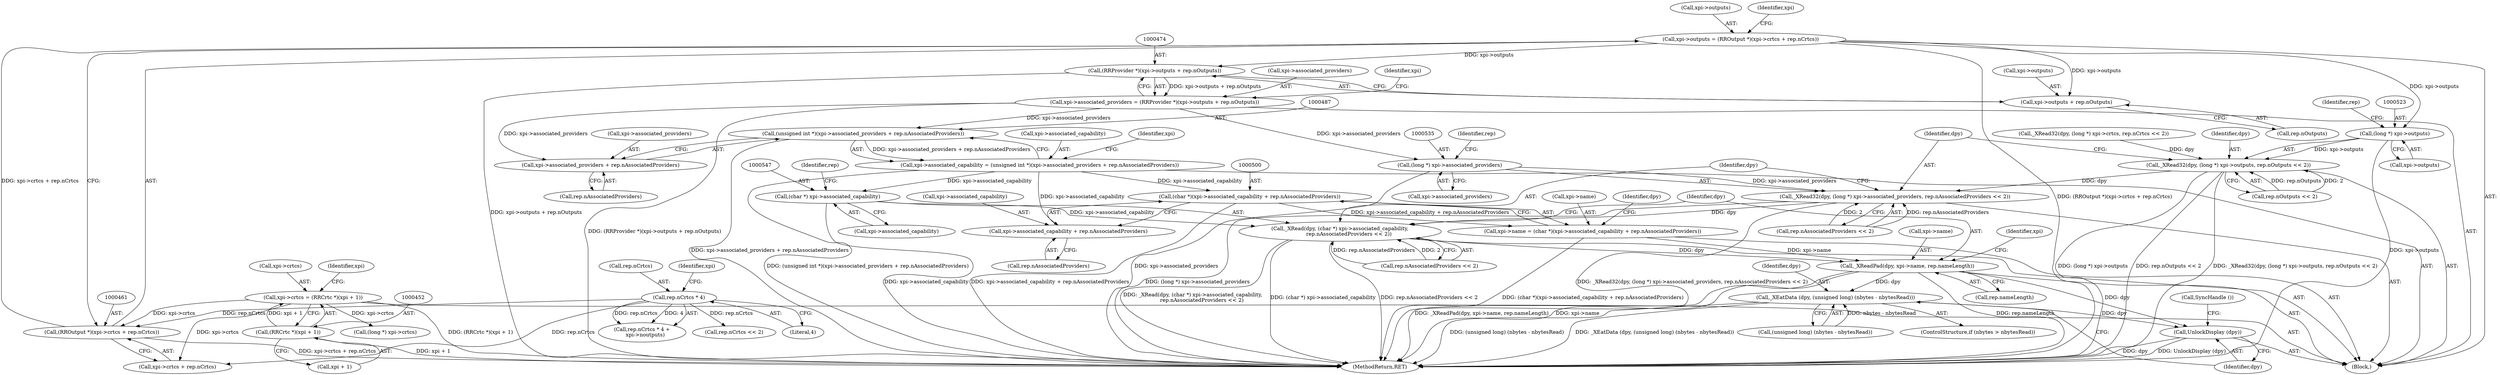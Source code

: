 digraph "0_libXrandr_a0df3e1c7728205e5c7650b2e6dce684139254a6_1@integer" {
"1000456" [label="(Call,xpi->outputs = (RROutput *)(xpi->crtcs + rep.nCrtcs))"];
"1000460" [label="(Call,(RROutput *)(xpi->crtcs + rep.nCrtcs))"];
"1000447" [label="(Call,xpi->crtcs = (RRCrtc *)(xpi + 1))"];
"1000451" [label="(Call,(RRCrtc *)(xpi + 1))"];
"1000429" [label="(Call,rep.nCrtcs * 4)"];
"1000473" [label="(Call,(RRProvider *)(xpi->outputs + rep.nOutputs))"];
"1000469" [label="(Call,xpi->associated_providers = (RRProvider *)(xpi->outputs + rep.nOutputs))"];
"1000486" [label="(Call,(unsigned int *)(xpi->associated_providers + rep.nAssociatedProviders))"];
"1000482" [label="(Call,xpi->associated_capability = (unsigned int *)(xpi->associated_providers + rep.nAssociatedProviders))"];
"1000499" [label="(Call,(char *)(xpi->associated_capability + rep.nAssociatedProviders))"];
"1000495" [label="(Call,xpi->name = (char *)(xpi->associated_capability + rep.nAssociatedProviders))"];
"1000556" [label="(Call,_XReadPad(dpy, xpi->name, rep.nameLength))"];
"1000577" [label="(Call,_XEatData (dpy, (unsigned long) (nbytes - nbytesRead)))"];
"1000584" [label="(Call,UnlockDisplay (dpy))"];
"1000501" [label="(Call,xpi->associated_capability + rep.nAssociatedProviders)"];
"1000546" [label="(Call,(char *) xpi->associated_capability)"];
"1000544" [label="(Call,_XRead(dpy, (char *) xpi->associated_capability,\n           rep.nAssociatedProviders << 2))"];
"1000488" [label="(Call,xpi->associated_providers + rep.nAssociatedProviders)"];
"1000534" [label="(Call,(long *) xpi->associated_providers)"];
"1000532" [label="(Call,_XRead32(dpy, (long *) xpi->associated_providers, rep.nAssociatedProviders << 2))"];
"1000475" [label="(Call,xpi->outputs + rep.nOutputs)"];
"1000522" [label="(Call,(long *) xpi->outputs)"];
"1000520" [label="(Call,_XRead32(dpy, (long *) xpi->outputs, rep.nOutputs << 2))"];
"1000497" [label="(Identifier,xpi)"];
"1000486" [label="(Call,(unsigned int *)(xpi->associated_providers + rep.nAssociatedProviders))"];
"1000430" [label="(Call,rep.nCrtcs)"];
"1000470" [label="(Call,xpi->associated_providers)"];
"1000520" [label="(Call,_XRead32(dpy, (long *) xpi->outputs, rep.nOutputs << 2))"];
"1000501" [label="(Call,xpi->associated_capability + rep.nAssociatedProviders)"];
"1000457" [label="(Call,xpi->outputs)"];
"1000492" [label="(Call,rep.nAssociatedProviders)"];
"1000539" [label="(Call,rep.nAssociatedProviders << 2)"];
"1000546" [label="(Call,(char *) xpi->associated_capability)"];
"1000532" [label="(Call,_XRead32(dpy, (long *) xpi->associated_providers, rep.nAssociatedProviders << 2))"];
"1000524" [label="(Call,xpi->outputs)"];
"1000475" [label="(Call,xpi->outputs + rep.nOutputs)"];
"1000433" [label="(Literal,4)"];
"1000484" [label="(Identifier,xpi)"];
"1000482" [label="(Call,xpi->associated_capability = (unsigned int *)(xpi->associated_providers + rep.nAssociatedProviders))"];
"1000476" [label="(Call,xpi->outputs)"];
"1000448" [label="(Call,xpi->crtcs)"];
"1000496" [label="(Call,xpi->name)"];
"1000499" [label="(Call,(char *)(xpi->associated_capability + rep.nAssociatedProviders))"];
"1000447" [label="(Call,xpi->crtcs = (RRCrtc *)(xpi + 1))"];
"1000435" [label="(Identifier,xpi)"];
"1000558" [label="(Call,xpi->name)"];
"1000584" [label="(Call,UnlockDisplay (dpy))"];
"1000577" [label="(Call,_XEatData (dpy, (unsigned long) (nbytes - nbytesRead)))"];
"1000541" [label="(Identifier,rep)"];
"1000473" [label="(Call,(RRProvider *)(xpi->outputs + rep.nOutputs))"];
"1000536" [label="(Call,xpi->associated_providers)"];
"1000458" [label="(Identifier,xpi)"];
"1000553" [label="(Identifier,rep)"];
"1000456" [label="(Call,xpi->outputs = (RROutput *)(xpi->crtcs + rep.nCrtcs))"];
"1000556" [label="(Call,_XReadPad(dpy, xpi->name, rep.nameLength))"];
"1000545" [label="(Identifier,dpy)"];
"1000489" [label="(Call,xpi->associated_providers)"];
"1000502" [label="(Call,xpi->associated_capability)"];
"1000527" [label="(Call,rep.nOutputs << 2)"];
"1000585" [label="(Identifier,dpy)"];
"1000471" [label="(Identifier,xpi)"];
"1000567" [label="(Identifier,xpi)"];
"1000510" [label="(Call,(long *) xpi->crtcs)"];
"1000483" [label="(Call,xpi->associated_capability)"];
"1000429" [label="(Call,rep.nCrtcs * 4)"];
"1000469" [label="(Call,xpi->associated_providers = (RRProvider *)(xpi->outputs + rep.nOutputs))"];
"1000533" [label="(Identifier,dpy)"];
"1000462" [label="(Call,xpi->crtcs + rep.nCrtcs)"];
"1000428" [label="(Call,rep.nCrtcs * 4 +\n    xpi->noutputs)"];
"1000529" [label="(Identifier,rep)"];
"1000544" [label="(Call,_XRead(dpy, (char *) xpi->associated_capability,\n           rep.nAssociatedProviders << 2))"];
"1000508" [label="(Call,_XRead32(dpy, (long *) xpi->crtcs, rep.nCrtcs << 2))"];
"1000548" [label="(Call,xpi->associated_capability)"];
"1000573" [label="(ControlStructure,if (nbytes > nbytesRead))"];
"1000453" [label="(Call,xpi + 1)"];
"1000488" [label="(Call,xpi->associated_providers + rep.nAssociatedProviders)"];
"1000105" [label="(Block,)"];
"1000534" [label="(Call,(long *) xpi->associated_providers)"];
"1000557" [label="(Identifier,dpy)"];
"1000561" [label="(Call,rep.nameLength)"];
"1000505" [label="(Call,rep.nAssociatedProviders)"];
"1000551" [label="(Call,rep.nAssociatedProviders << 2)"];
"1000479" [label="(Call,rep.nOutputs)"];
"1000495" [label="(Call,xpi->name = (char *)(xpi->associated_capability + rep.nAssociatedProviders))"];
"1000591" [label="(MethodReturn,RET)"];
"1000578" [label="(Identifier,dpy)"];
"1000586" [label="(Call,SyncHandle ())"];
"1000509" [label="(Identifier,dpy)"];
"1000521" [label="(Identifier,dpy)"];
"1000515" [label="(Call,rep.nCrtcs << 2)"];
"1000460" [label="(Call,(RROutput *)(xpi->crtcs + rep.nCrtcs))"];
"1000579" [label="(Call,(unsigned long) (nbytes - nbytesRead))"];
"1000522" [label="(Call,(long *) xpi->outputs)"];
"1000451" [label="(Call,(RRCrtc *)(xpi + 1))"];
"1000456" -> "1000105"  [label="AST: "];
"1000456" -> "1000460"  [label="CFG: "];
"1000457" -> "1000456"  [label="AST: "];
"1000460" -> "1000456"  [label="AST: "];
"1000471" -> "1000456"  [label="CFG: "];
"1000456" -> "1000591"  [label="DDG: (RROutput *)(xpi->crtcs + rep.nCrtcs)"];
"1000460" -> "1000456"  [label="DDG: xpi->crtcs + rep.nCrtcs"];
"1000456" -> "1000473"  [label="DDG: xpi->outputs"];
"1000456" -> "1000475"  [label="DDG: xpi->outputs"];
"1000456" -> "1000522"  [label="DDG: xpi->outputs"];
"1000460" -> "1000462"  [label="CFG: "];
"1000461" -> "1000460"  [label="AST: "];
"1000462" -> "1000460"  [label="AST: "];
"1000460" -> "1000591"  [label="DDG: xpi->crtcs + rep.nCrtcs"];
"1000447" -> "1000460"  [label="DDG: xpi->crtcs"];
"1000429" -> "1000460"  [label="DDG: rep.nCrtcs"];
"1000447" -> "1000105"  [label="AST: "];
"1000447" -> "1000451"  [label="CFG: "];
"1000448" -> "1000447"  [label="AST: "];
"1000451" -> "1000447"  [label="AST: "];
"1000458" -> "1000447"  [label="CFG: "];
"1000447" -> "1000591"  [label="DDG: (RRCrtc *)(xpi + 1)"];
"1000451" -> "1000447"  [label="DDG: xpi + 1"];
"1000447" -> "1000462"  [label="DDG: xpi->crtcs"];
"1000447" -> "1000510"  [label="DDG: xpi->crtcs"];
"1000451" -> "1000453"  [label="CFG: "];
"1000452" -> "1000451"  [label="AST: "];
"1000453" -> "1000451"  [label="AST: "];
"1000451" -> "1000591"  [label="DDG: xpi + 1"];
"1000429" -> "1000428"  [label="AST: "];
"1000429" -> "1000433"  [label="CFG: "];
"1000430" -> "1000429"  [label="AST: "];
"1000433" -> "1000429"  [label="AST: "];
"1000435" -> "1000429"  [label="CFG: "];
"1000429" -> "1000428"  [label="DDG: rep.nCrtcs"];
"1000429" -> "1000428"  [label="DDG: 4"];
"1000429" -> "1000462"  [label="DDG: rep.nCrtcs"];
"1000429" -> "1000515"  [label="DDG: rep.nCrtcs"];
"1000473" -> "1000469"  [label="AST: "];
"1000473" -> "1000475"  [label="CFG: "];
"1000474" -> "1000473"  [label="AST: "];
"1000475" -> "1000473"  [label="AST: "];
"1000469" -> "1000473"  [label="CFG: "];
"1000473" -> "1000591"  [label="DDG: xpi->outputs + rep.nOutputs"];
"1000473" -> "1000469"  [label="DDG: xpi->outputs + rep.nOutputs"];
"1000469" -> "1000105"  [label="AST: "];
"1000470" -> "1000469"  [label="AST: "];
"1000484" -> "1000469"  [label="CFG: "];
"1000469" -> "1000591"  [label="DDG: (RRProvider *)(xpi->outputs + rep.nOutputs)"];
"1000469" -> "1000486"  [label="DDG: xpi->associated_providers"];
"1000469" -> "1000488"  [label="DDG: xpi->associated_providers"];
"1000469" -> "1000534"  [label="DDG: xpi->associated_providers"];
"1000486" -> "1000482"  [label="AST: "];
"1000486" -> "1000488"  [label="CFG: "];
"1000487" -> "1000486"  [label="AST: "];
"1000488" -> "1000486"  [label="AST: "];
"1000482" -> "1000486"  [label="CFG: "];
"1000486" -> "1000591"  [label="DDG: xpi->associated_providers + rep.nAssociatedProviders"];
"1000486" -> "1000482"  [label="DDG: xpi->associated_providers + rep.nAssociatedProviders"];
"1000482" -> "1000105"  [label="AST: "];
"1000483" -> "1000482"  [label="AST: "];
"1000497" -> "1000482"  [label="CFG: "];
"1000482" -> "1000591"  [label="DDG: (unsigned int *)(xpi->associated_providers + rep.nAssociatedProviders)"];
"1000482" -> "1000499"  [label="DDG: xpi->associated_capability"];
"1000482" -> "1000501"  [label="DDG: xpi->associated_capability"];
"1000482" -> "1000546"  [label="DDG: xpi->associated_capability"];
"1000499" -> "1000495"  [label="AST: "];
"1000499" -> "1000501"  [label="CFG: "];
"1000500" -> "1000499"  [label="AST: "];
"1000501" -> "1000499"  [label="AST: "];
"1000495" -> "1000499"  [label="CFG: "];
"1000499" -> "1000591"  [label="DDG: xpi->associated_capability + rep.nAssociatedProviders"];
"1000499" -> "1000495"  [label="DDG: xpi->associated_capability + rep.nAssociatedProviders"];
"1000495" -> "1000105"  [label="AST: "];
"1000496" -> "1000495"  [label="AST: "];
"1000509" -> "1000495"  [label="CFG: "];
"1000495" -> "1000591"  [label="DDG: (char *)(xpi->associated_capability + rep.nAssociatedProviders)"];
"1000495" -> "1000556"  [label="DDG: xpi->name"];
"1000556" -> "1000105"  [label="AST: "];
"1000556" -> "1000561"  [label="CFG: "];
"1000557" -> "1000556"  [label="AST: "];
"1000558" -> "1000556"  [label="AST: "];
"1000561" -> "1000556"  [label="AST: "];
"1000567" -> "1000556"  [label="CFG: "];
"1000556" -> "1000591"  [label="DDG: _XReadPad(dpy, xpi->name, rep.nameLength)"];
"1000556" -> "1000591"  [label="DDG: xpi->name"];
"1000556" -> "1000591"  [label="DDG: rep.nameLength"];
"1000544" -> "1000556"  [label="DDG: dpy"];
"1000556" -> "1000577"  [label="DDG: dpy"];
"1000556" -> "1000584"  [label="DDG: dpy"];
"1000577" -> "1000573"  [label="AST: "];
"1000577" -> "1000579"  [label="CFG: "];
"1000578" -> "1000577"  [label="AST: "];
"1000579" -> "1000577"  [label="AST: "];
"1000585" -> "1000577"  [label="CFG: "];
"1000577" -> "1000591"  [label="DDG: (unsigned long) (nbytes - nbytesRead)"];
"1000577" -> "1000591"  [label="DDG: _XEatData (dpy, (unsigned long) (nbytes - nbytesRead))"];
"1000579" -> "1000577"  [label="DDG: nbytes - nbytesRead"];
"1000577" -> "1000584"  [label="DDG: dpy"];
"1000584" -> "1000105"  [label="AST: "];
"1000584" -> "1000585"  [label="CFG: "];
"1000585" -> "1000584"  [label="AST: "];
"1000586" -> "1000584"  [label="CFG: "];
"1000584" -> "1000591"  [label="DDG: UnlockDisplay (dpy)"];
"1000584" -> "1000591"  [label="DDG: dpy"];
"1000501" -> "1000505"  [label="CFG: "];
"1000502" -> "1000501"  [label="AST: "];
"1000505" -> "1000501"  [label="AST: "];
"1000546" -> "1000544"  [label="AST: "];
"1000546" -> "1000548"  [label="CFG: "];
"1000547" -> "1000546"  [label="AST: "];
"1000548" -> "1000546"  [label="AST: "];
"1000553" -> "1000546"  [label="CFG: "];
"1000546" -> "1000591"  [label="DDG: xpi->associated_capability"];
"1000546" -> "1000544"  [label="DDG: xpi->associated_capability"];
"1000544" -> "1000105"  [label="AST: "];
"1000544" -> "1000551"  [label="CFG: "];
"1000545" -> "1000544"  [label="AST: "];
"1000551" -> "1000544"  [label="AST: "];
"1000557" -> "1000544"  [label="CFG: "];
"1000544" -> "1000591"  [label="DDG: (char *) xpi->associated_capability"];
"1000544" -> "1000591"  [label="DDG: rep.nAssociatedProviders << 2"];
"1000544" -> "1000591"  [label="DDG: _XRead(dpy, (char *) xpi->associated_capability,\n           rep.nAssociatedProviders << 2)"];
"1000532" -> "1000544"  [label="DDG: dpy"];
"1000551" -> "1000544"  [label="DDG: rep.nAssociatedProviders"];
"1000551" -> "1000544"  [label="DDG: 2"];
"1000488" -> "1000492"  [label="CFG: "];
"1000489" -> "1000488"  [label="AST: "];
"1000492" -> "1000488"  [label="AST: "];
"1000534" -> "1000532"  [label="AST: "];
"1000534" -> "1000536"  [label="CFG: "];
"1000535" -> "1000534"  [label="AST: "];
"1000536" -> "1000534"  [label="AST: "];
"1000541" -> "1000534"  [label="CFG: "];
"1000534" -> "1000591"  [label="DDG: xpi->associated_providers"];
"1000534" -> "1000532"  [label="DDG: xpi->associated_providers"];
"1000532" -> "1000105"  [label="AST: "];
"1000532" -> "1000539"  [label="CFG: "];
"1000533" -> "1000532"  [label="AST: "];
"1000539" -> "1000532"  [label="AST: "];
"1000545" -> "1000532"  [label="CFG: "];
"1000532" -> "1000591"  [label="DDG: (long *) xpi->associated_providers"];
"1000532" -> "1000591"  [label="DDG: _XRead32(dpy, (long *) xpi->associated_providers, rep.nAssociatedProviders << 2)"];
"1000520" -> "1000532"  [label="DDG: dpy"];
"1000539" -> "1000532"  [label="DDG: rep.nAssociatedProviders"];
"1000539" -> "1000532"  [label="DDG: 2"];
"1000475" -> "1000479"  [label="CFG: "];
"1000476" -> "1000475"  [label="AST: "];
"1000479" -> "1000475"  [label="AST: "];
"1000522" -> "1000520"  [label="AST: "];
"1000522" -> "1000524"  [label="CFG: "];
"1000523" -> "1000522"  [label="AST: "];
"1000524" -> "1000522"  [label="AST: "];
"1000529" -> "1000522"  [label="CFG: "];
"1000522" -> "1000591"  [label="DDG: xpi->outputs"];
"1000522" -> "1000520"  [label="DDG: xpi->outputs"];
"1000520" -> "1000105"  [label="AST: "];
"1000520" -> "1000527"  [label="CFG: "];
"1000521" -> "1000520"  [label="AST: "];
"1000527" -> "1000520"  [label="AST: "];
"1000533" -> "1000520"  [label="CFG: "];
"1000520" -> "1000591"  [label="DDG: _XRead32(dpy, (long *) xpi->outputs, rep.nOutputs << 2)"];
"1000520" -> "1000591"  [label="DDG: (long *) xpi->outputs"];
"1000520" -> "1000591"  [label="DDG: rep.nOutputs << 2"];
"1000508" -> "1000520"  [label="DDG: dpy"];
"1000527" -> "1000520"  [label="DDG: rep.nOutputs"];
"1000527" -> "1000520"  [label="DDG: 2"];
}
